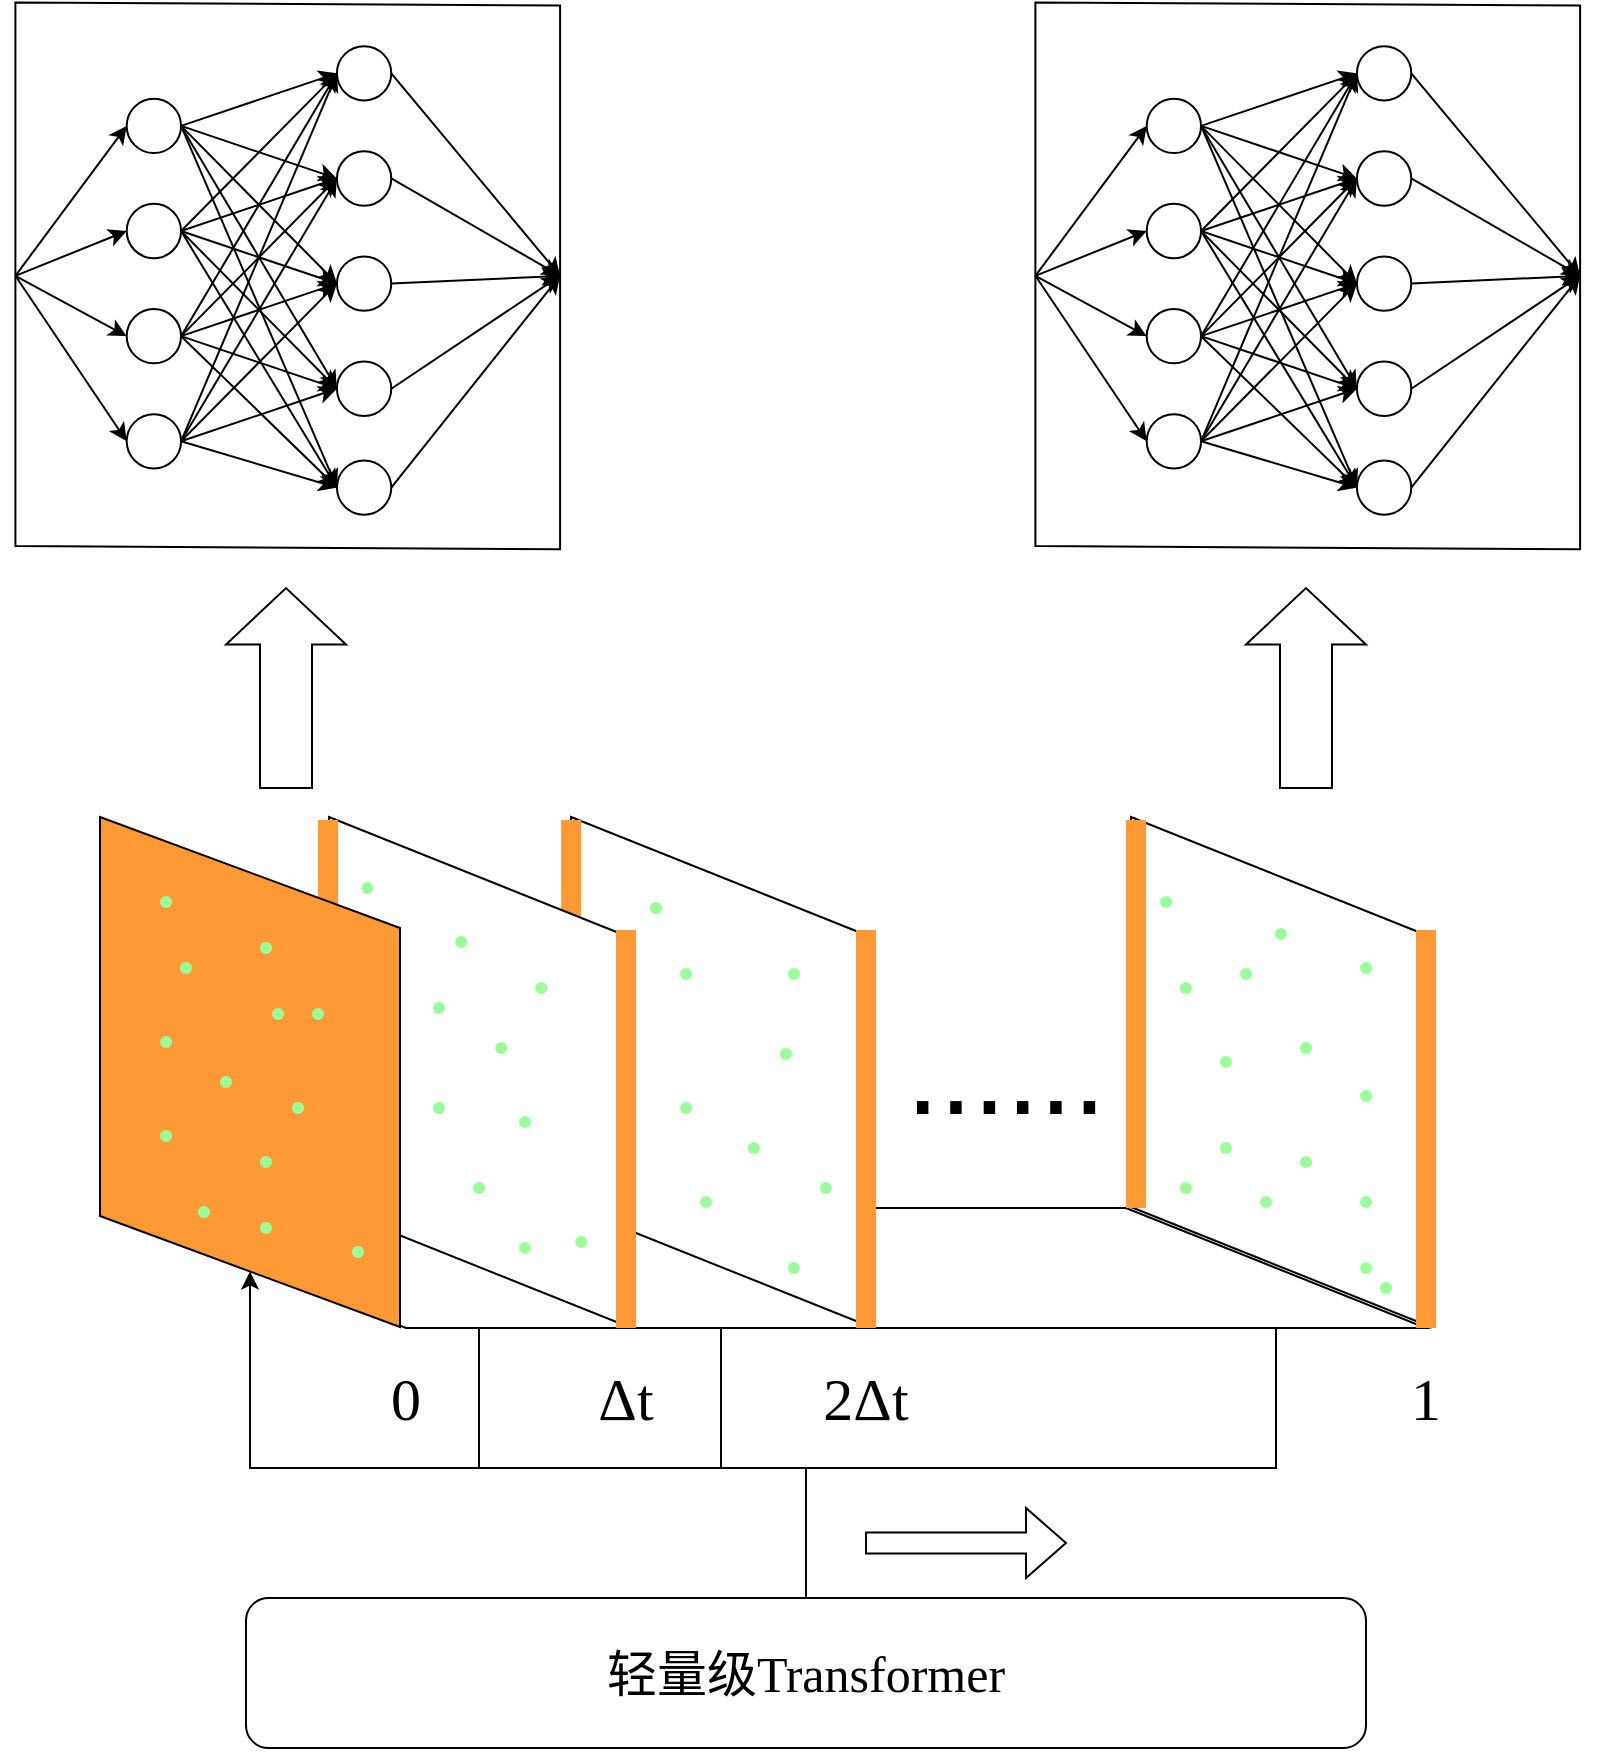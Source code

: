 <mxfile version="27.0.5">
  <diagram name="第 1 页" id="3nxANmeQR-iz94rM6ceY">
    <mxGraphModel dx="1213" dy="1997" grid="1" gridSize="10" guides="1" tooltips="1" connect="1" arrows="1" fold="1" page="1" pageScale="1" pageWidth="827" pageHeight="1169" background="none" math="0" shadow="0">
      <root>
        <mxCell id="0" />
        <mxCell id="1" parent="0" />
        <mxCell id="MlaJDnqdPZSA0U_lzP1A-78" style="edgeStyle=orthogonalEdgeStyle;rounded=0;orthogonalLoop=1;jettySize=auto;html=1;entryX=0;entryY=0.5;entryDx=0;entryDy=0;" edge="1" parent="1" source="MlaJDnqdPZSA0U_lzP1A-74" target="MlaJDnqdPZSA0U_lzP1A-1">
          <mxGeometry relative="1" as="geometry">
            <Array as="points">
              <mxPoint x="450" y="520" />
              <mxPoint x="685" y="520" />
            </Array>
          </mxGeometry>
        </mxCell>
        <mxCell id="MlaJDnqdPZSA0U_lzP1A-77" style="edgeStyle=orthogonalEdgeStyle;rounded=0;orthogonalLoop=1;jettySize=auto;html=1;entryX=1;entryY=0.5;entryDx=0;entryDy=0;" edge="1" parent="1" source="MlaJDnqdPZSA0U_lzP1A-74" target="MlaJDnqdPZSA0U_lzP1A-19">
          <mxGeometry relative="1" as="geometry">
            <Array as="points">
              <mxPoint x="450" y="520" />
              <mxPoint x="408" y="520" />
            </Array>
          </mxGeometry>
        </mxCell>
        <mxCell id="MlaJDnqdPZSA0U_lzP1A-76" style="edgeStyle=orthogonalEdgeStyle;rounded=0;orthogonalLoop=1;jettySize=auto;html=1;entryX=1;entryY=0.5;entryDx=0;entryDy=0;" edge="1" parent="1" source="MlaJDnqdPZSA0U_lzP1A-74" target="MlaJDnqdPZSA0U_lzP1A-18">
          <mxGeometry relative="1" as="geometry">
            <Array as="points">
              <mxPoint x="450" y="520" />
              <mxPoint x="287" y="520" />
            </Array>
          </mxGeometry>
        </mxCell>
        <mxCell id="MlaJDnqdPZSA0U_lzP1A-1" value="" style="shape=parallelogram;perimeter=parallelogramPerimeter;whiteSpace=wrap;html=1;fixedSize=1;size=150;rotation=-180;flipH=1;" vertex="1" parent="1">
          <mxGeometry x="100" y="390" width="660" height="60" as="geometry" />
        </mxCell>
        <mxCell id="MlaJDnqdPZSA0U_lzP1A-10" value="&lt;font style=&quot;font-size: 60px;&quot;&gt;......&lt;/font&gt;" style="text;html=1;align=center;verticalAlign=middle;whiteSpace=wrap;rounded=0;" vertex="1" parent="1">
          <mxGeometry x="520" y="307" width="60" height="30" as="geometry" />
        </mxCell>
        <mxCell id="MlaJDnqdPZSA0U_lzP1A-15" value="" style="shape=parallelogram;perimeter=parallelogramPerimeter;whiteSpace=wrap;html=1;fixedSize=1;rotation=90;size=60;" vertex="1" parent="1">
          <mxGeometry x="560" y="247" width="255" height="150" as="geometry" />
        </mxCell>
        <mxCell id="MlaJDnqdPZSA0U_lzP1A-19" value="" style="shape=parallelogram;perimeter=parallelogramPerimeter;whiteSpace=wrap;html=1;fixedSize=1;rotation=90;size=60;" vertex="1" parent="1">
          <mxGeometry x="280" y="247" width="255" height="150" as="geometry" />
        </mxCell>
        <mxCell id="MlaJDnqdPZSA0U_lzP1A-135" value="" style="rounded=0;whiteSpace=wrap;html=1;fillColor=#FF9933;strokeColor=none;" vertex="1" parent="1">
          <mxGeometry x="327.58" y="196" width="10" height="206" as="geometry" />
        </mxCell>
        <mxCell id="MlaJDnqdPZSA0U_lzP1A-18" value="" style="shape=parallelogram;perimeter=parallelogramPerimeter;whiteSpace=wrap;html=1;fixedSize=1;rotation=90;size=60;" vertex="1" parent="1">
          <mxGeometry x="159" y="247" width="255" height="150" as="geometry" />
        </mxCell>
        <mxCell id="MlaJDnqdPZSA0U_lzP1A-136" value="" style="rounded=0;whiteSpace=wrap;html=1;fillColor=#FF9933;strokeColor=none;" vertex="1" parent="1">
          <mxGeometry x="206" y="196" width="10" height="206" as="geometry" />
        </mxCell>
        <mxCell id="MlaJDnqdPZSA0U_lzP1A-17" value="" style="shape=parallelogram;perimeter=parallelogramPerimeter;whiteSpace=wrap;html=1;fixedSize=1;rotation=90;size=55.5;fillColor=#FF9933;" vertex="1" parent="1">
          <mxGeometry x="44.5" y="247" width="255" height="150" as="geometry" />
        </mxCell>
        <mxCell id="MlaJDnqdPZSA0U_lzP1A-21" value="&lt;font face=&quot;Times New Roman&quot; style=&quot;font-size: 30px;&quot;&gt;0&lt;/font&gt;" style="text;html=1;align=center;verticalAlign=middle;whiteSpace=wrap;rounded=0;" vertex="1" parent="1">
          <mxGeometry x="220" y="470" width="60" height="30" as="geometry" />
        </mxCell>
        <mxCell id="MlaJDnqdPZSA0U_lzP1A-22" value="&lt;font face=&quot;Times New Roman&quot; style=&quot;font-size: 30px;&quot;&gt;Δt&lt;/font&gt;" style="text;html=1;align=center;verticalAlign=middle;whiteSpace=wrap;rounded=0;" vertex="1" parent="1">
          <mxGeometry x="330" y="470" width="60" height="30" as="geometry" />
        </mxCell>
        <mxCell id="MlaJDnqdPZSA0U_lzP1A-24" value="&lt;font face=&quot;Times New Roman&quot; style=&quot;font-size: 30px;&quot;&gt;2Δt&lt;/font&gt;" style="text;html=1;align=center;verticalAlign=middle;whiteSpace=wrap;rounded=0;" vertex="1" parent="1">
          <mxGeometry x="450" y="470" width="60" height="30" as="geometry" />
        </mxCell>
        <mxCell id="MlaJDnqdPZSA0U_lzP1A-25" value="&lt;font face=&quot;Times New Roman&quot; style=&quot;font-size: 30px;&quot;&gt;1&lt;/font&gt;" style="text;html=1;align=center;verticalAlign=middle;whiteSpace=wrap;rounded=0;" vertex="1" parent="1">
          <mxGeometry x="730" y="470" width="60" height="30" as="geometry" />
        </mxCell>
        <mxCell id="MlaJDnqdPZSA0U_lzP1A-70" value="" style="shape=singleArrow;direction=north;whiteSpace=wrap;html=1;arrowWidth=0.433;arrowSize=0.283;" vertex="1" parent="1">
          <mxGeometry x="160" y="80" width="60" height="100" as="geometry" />
        </mxCell>
        <mxCell id="MlaJDnqdPZSA0U_lzP1A-72" value="" style="group" vertex="1" connectable="0" parent="1">
          <mxGeometry x="70" y="-210" width="257.58" height="274.24" as="geometry" />
        </mxCell>
        <mxCell id="MlaJDnqdPZSA0U_lzP1A-26" value="" style="shape=parallelogram;perimeter=parallelogramPerimeter;whiteSpace=wrap;html=1;fixedSize=1;rotation=90;size=1.58;" vertex="1" parent="MlaJDnqdPZSA0U_lzP1A-72">
          <mxGeometry x="-15.84" y="-2.27" width="273.42" height="272.35" as="geometry" />
        </mxCell>
        <mxCell id="MlaJDnqdPZSA0U_lzP1A-27" value="" style="ellipse;whiteSpace=wrap;html=1;aspect=fixed;" vertex="1" parent="MlaJDnqdPZSA0U_lzP1A-72">
          <mxGeometry x="40.353" y="45.37" width="27.173" height="27.173" as="geometry" />
        </mxCell>
        <mxCell id="MlaJDnqdPZSA0U_lzP1A-28" value="" style="ellipse;whiteSpace=wrap;html=1;aspect=fixed;" vertex="1" parent="MlaJDnqdPZSA0U_lzP1A-72">
          <mxGeometry x="40.353" y="97.934" width="27.173" height="27.173" as="geometry" />
        </mxCell>
        <mxCell id="MlaJDnqdPZSA0U_lzP1A-29" value="" style="ellipse;whiteSpace=wrap;html=1;aspect=fixed;" vertex="1" parent="MlaJDnqdPZSA0U_lzP1A-72">
          <mxGeometry x="40.353" y="150.498" width="27.173" height="27.173" as="geometry" />
        </mxCell>
        <mxCell id="MlaJDnqdPZSA0U_lzP1A-31" value="" style="ellipse;whiteSpace=wrap;html=1;aspect=fixed;" vertex="1" parent="MlaJDnqdPZSA0U_lzP1A-72">
          <mxGeometry x="40.353" y="203.062" width="27.173" height="27.173" as="geometry" />
        </mxCell>
        <mxCell id="MlaJDnqdPZSA0U_lzP1A-32" value="" style="ellipse;whiteSpace=wrap;html=1;aspect=fixed;" vertex="1" parent="MlaJDnqdPZSA0U_lzP1A-72">
          <mxGeometry x="145.465" y="19.088" width="27.173" height="27.173" as="geometry" />
        </mxCell>
        <mxCell id="MlaJDnqdPZSA0U_lzP1A-33" value="" style="ellipse;whiteSpace=wrap;html=1;aspect=fixed;" vertex="1" parent="MlaJDnqdPZSA0U_lzP1A-72">
          <mxGeometry x="145.465" y="71.652" width="27.173" height="27.173" as="geometry" />
        </mxCell>
        <mxCell id="MlaJDnqdPZSA0U_lzP1A-34" value="" style="ellipse;whiteSpace=wrap;html=1;aspect=fixed;" vertex="1" parent="MlaJDnqdPZSA0U_lzP1A-72">
          <mxGeometry x="145.465" y="124.216" width="27.173" height="27.173" as="geometry" />
        </mxCell>
        <mxCell id="MlaJDnqdPZSA0U_lzP1A-35" value="" style="ellipse;whiteSpace=wrap;html=1;aspect=fixed;" vertex="1" parent="MlaJDnqdPZSA0U_lzP1A-72">
          <mxGeometry x="145.465" y="176.78" width="27.173" height="27.173" as="geometry" />
        </mxCell>
        <mxCell id="MlaJDnqdPZSA0U_lzP1A-36" value="" style="ellipse;whiteSpace=wrap;html=1;aspect=fixed;" vertex="1" parent="MlaJDnqdPZSA0U_lzP1A-72">
          <mxGeometry x="145.465" y="226.19" width="27.173" height="27.173" as="geometry" />
        </mxCell>
        <mxCell id="MlaJDnqdPZSA0U_lzP1A-38" value="" style="endArrow=classic;html=1;rounded=0;entryX=0;entryY=0.5;entryDx=0;entryDy=0;exitX=0.5;exitY=1;exitDx=0;exitDy=0;" edge="1" parent="MlaJDnqdPZSA0U_lzP1A-72" source="MlaJDnqdPZSA0U_lzP1A-26" target="MlaJDnqdPZSA0U_lzP1A-27">
          <mxGeometry width="50" height="50" relative="1" as="geometry">
            <mxPoint x="-362.574" y="224.087" as="sourcePoint" />
            <mxPoint x="-274.981" y="171.524" as="targetPoint" />
          </mxGeometry>
        </mxCell>
        <mxCell id="MlaJDnqdPZSA0U_lzP1A-39" value="" style="endArrow=classic;html=1;rounded=0;entryX=0;entryY=0.5;entryDx=0;entryDy=0;exitX=0.5;exitY=1;exitDx=0;exitDy=0;" edge="1" parent="MlaJDnqdPZSA0U_lzP1A-72" source="MlaJDnqdPZSA0U_lzP1A-26" target="MlaJDnqdPZSA0U_lzP1A-28">
          <mxGeometry width="50" height="50" relative="1" as="geometry">
            <mxPoint x="10.572" y="145.242" as="sourcePoint" />
            <mxPoint x="57.872" y="71.652" as="targetPoint" />
          </mxGeometry>
        </mxCell>
        <mxCell id="MlaJDnqdPZSA0U_lzP1A-40" value="" style="endArrow=classic;html=1;rounded=0;entryX=0;entryY=0.5;entryDx=0;entryDy=0;exitX=0.5;exitY=1;exitDx=0;exitDy=0;" edge="1" parent="MlaJDnqdPZSA0U_lzP1A-72" source="MlaJDnqdPZSA0U_lzP1A-26" target="MlaJDnqdPZSA0U_lzP1A-29">
          <mxGeometry width="50" height="50" relative="1" as="geometry">
            <mxPoint x="28.09" y="155.754" as="sourcePoint" />
            <mxPoint x="75.391" y="82.165" as="targetPoint" />
          </mxGeometry>
        </mxCell>
        <mxCell id="MlaJDnqdPZSA0U_lzP1A-41" value="" style="endArrow=classic;html=1;rounded=0;entryX=0;entryY=0.5;entryDx=0;entryDy=0;exitX=0.5;exitY=1;exitDx=0;exitDy=0;" edge="1" parent="MlaJDnqdPZSA0U_lzP1A-72" source="MlaJDnqdPZSA0U_lzP1A-26" target="MlaJDnqdPZSA0U_lzP1A-31">
          <mxGeometry width="50" height="50" relative="1" as="geometry">
            <mxPoint x="45.609" y="166.267" as="sourcePoint" />
            <mxPoint x="92.909" y="92.678" as="targetPoint" />
          </mxGeometry>
        </mxCell>
        <mxCell id="MlaJDnqdPZSA0U_lzP1A-43" value="" style="endArrow=classic;html=1;rounded=0;exitX=1;exitY=0.5;exitDx=0;exitDy=0;entryX=0;entryY=0.5;entryDx=0;entryDy=0;" edge="1" parent="MlaJDnqdPZSA0U_lzP1A-72" source="MlaJDnqdPZSA0U_lzP1A-27" target="MlaJDnqdPZSA0U_lzP1A-32">
          <mxGeometry width="50" height="50" relative="1" as="geometry">
            <mxPoint x="-432.649" y="192.549" as="sourcePoint" />
            <mxPoint x="-345.056" y="139.985" as="targetPoint" />
          </mxGeometry>
        </mxCell>
        <mxCell id="MlaJDnqdPZSA0U_lzP1A-44" value="" style="endArrow=classic;html=1;rounded=0;exitX=1;exitY=0.5;exitDx=0;exitDy=0;entryX=0;entryY=0.5;entryDx=0;entryDy=0;" edge="1" parent="MlaJDnqdPZSA0U_lzP1A-72" source="MlaJDnqdPZSA0U_lzP1A-27" target="MlaJDnqdPZSA0U_lzP1A-33">
          <mxGeometry width="50" height="50" relative="1" as="geometry">
            <mxPoint x="110.428" y="71.652" as="sourcePoint" />
            <mxPoint x="162.984" y="45.37" as="targetPoint" />
          </mxGeometry>
        </mxCell>
        <mxCell id="MlaJDnqdPZSA0U_lzP1A-45" value="" style="endArrow=classic;html=1;rounded=0;exitX=1;exitY=0.5;exitDx=0;exitDy=0;entryX=0;entryY=0.5;entryDx=0;entryDy=0;" edge="1" parent="MlaJDnqdPZSA0U_lzP1A-72" source="MlaJDnqdPZSA0U_lzP1A-27" target="MlaJDnqdPZSA0U_lzP1A-34">
          <mxGeometry width="50" height="50" relative="1" as="geometry">
            <mxPoint x="127.946" y="82.165" as="sourcePoint" />
            <mxPoint x="180.502" y="55.883" as="targetPoint" />
          </mxGeometry>
        </mxCell>
        <mxCell id="MlaJDnqdPZSA0U_lzP1A-46" value="" style="endArrow=classic;html=1;rounded=0;exitX=1;exitY=0.5;exitDx=0;exitDy=0;entryX=0;entryY=0.5;entryDx=0;entryDy=0;" edge="1" parent="MlaJDnqdPZSA0U_lzP1A-72" source="MlaJDnqdPZSA0U_lzP1A-27" target="MlaJDnqdPZSA0U_lzP1A-35">
          <mxGeometry width="50" height="50" relative="1" as="geometry">
            <mxPoint x="145.465" y="92.678" as="sourcePoint" />
            <mxPoint x="198.021" y="66.396" as="targetPoint" />
          </mxGeometry>
        </mxCell>
        <mxCell id="MlaJDnqdPZSA0U_lzP1A-47" value="" style="endArrow=classic;html=1;rounded=0;exitX=1;exitY=0.5;exitDx=0;exitDy=0;entryX=0;entryY=0.5;entryDx=0;entryDy=0;" edge="1" parent="MlaJDnqdPZSA0U_lzP1A-72" source="MlaJDnqdPZSA0U_lzP1A-27" target="MlaJDnqdPZSA0U_lzP1A-36">
          <mxGeometry width="50" height="50" relative="1" as="geometry">
            <mxPoint x="162.984" y="103.19" as="sourcePoint" />
            <mxPoint x="215.539" y="76.908" as="targetPoint" />
          </mxGeometry>
        </mxCell>
        <mxCell id="MlaJDnqdPZSA0U_lzP1A-48" value="" style="endArrow=classic;html=1;rounded=0;exitX=1;exitY=0.5;exitDx=0;exitDy=0;entryX=0.5;entryY=0;entryDx=0;entryDy=0;" edge="1" parent="MlaJDnqdPZSA0U_lzP1A-72" source="MlaJDnqdPZSA0U_lzP1A-32" target="MlaJDnqdPZSA0U_lzP1A-26">
          <mxGeometry width="50" height="50" relative="1" as="geometry">
            <mxPoint x="338.169" y="161.011" as="sourcePoint" />
            <mxPoint x="425.762" y="108.447" as="targetPoint" />
          </mxGeometry>
        </mxCell>
        <mxCell id="MlaJDnqdPZSA0U_lzP1A-49" value="" style="endArrow=classic;html=1;rounded=0;exitX=1;exitY=0.5;exitDx=0;exitDy=0;entryX=0.5;entryY=0;entryDx=0;entryDy=0;" edge="1" parent="MlaJDnqdPZSA0U_lzP1A-72" source="MlaJDnqdPZSA0U_lzP1A-35" target="MlaJDnqdPZSA0U_lzP1A-26">
          <mxGeometry width="50" height="50" relative="1" as="geometry">
            <mxPoint x="425.762" y="37.485" as="sourcePoint" />
            <mxPoint x="483.574" y="137.357" as="targetPoint" />
          </mxGeometry>
        </mxCell>
        <mxCell id="MlaJDnqdPZSA0U_lzP1A-50" value="" style="endArrow=classic;html=1;rounded=0;exitX=1;exitY=0.5;exitDx=0;exitDy=0;entryX=0.5;entryY=0;entryDx=0;entryDy=0;" edge="1" parent="MlaJDnqdPZSA0U_lzP1A-72" source="MlaJDnqdPZSA0U_lzP1A-34" target="MlaJDnqdPZSA0U_lzP1A-26">
          <mxGeometry width="50" height="50" relative="1" as="geometry">
            <mxPoint x="373.207" y="63.767" as="sourcePoint" />
            <mxPoint x="250.576" y="129.472" as="targetPoint" />
          </mxGeometry>
        </mxCell>
        <mxCell id="MlaJDnqdPZSA0U_lzP1A-51" value="" style="endArrow=classic;html=1;rounded=0;exitX=1;exitY=0.5;exitDx=0;exitDy=0;entryX=0.5;entryY=0;entryDx=0;entryDy=0;" edge="1" parent="MlaJDnqdPZSA0U_lzP1A-72" source="MlaJDnqdPZSA0U_lzP1A-36" target="MlaJDnqdPZSA0U_lzP1A-26">
          <mxGeometry width="50" height="50" relative="1" as="geometry">
            <mxPoint x="478.318" y="63.767" as="sourcePoint" />
            <mxPoint x="536.129" y="163.639" as="targetPoint" />
          </mxGeometry>
        </mxCell>
        <mxCell id="MlaJDnqdPZSA0U_lzP1A-52" value="" style="endArrow=classic;html=1;rounded=0;exitX=1;exitY=0.5;exitDx=0;exitDy=0;entryX=0.5;entryY=0;entryDx=0;entryDy=0;" edge="1" parent="MlaJDnqdPZSA0U_lzP1A-72" source="MlaJDnqdPZSA0U_lzP1A-33" target="MlaJDnqdPZSA0U_lzP1A-26">
          <mxGeometry width="50" height="50" relative="1" as="geometry">
            <mxPoint x="268.095" y="76.908" as="sourcePoint" />
            <mxPoint x="325.906" y="176.78" as="targetPoint" />
          </mxGeometry>
        </mxCell>
        <mxCell id="MlaJDnqdPZSA0U_lzP1A-54" value="" style="endArrow=classic;html=1;rounded=0;exitX=1;exitY=0.5;exitDx=0;exitDy=0;entryX=0;entryY=0.5;entryDx=0;entryDy=0;" edge="1" parent="MlaJDnqdPZSA0U_lzP1A-72" source="MlaJDnqdPZSA0U_lzP1A-31" target="MlaJDnqdPZSA0U_lzP1A-32">
          <mxGeometry width="50" height="50" relative="1" as="geometry">
            <mxPoint x="443.281" y="171.524" as="sourcePoint" />
            <mxPoint x="530.874" y="118.96" as="targetPoint" />
          </mxGeometry>
        </mxCell>
        <mxCell id="MlaJDnqdPZSA0U_lzP1A-55" value="" style="endArrow=classic;html=1;rounded=0;entryX=0;entryY=0.5;entryDx=0;entryDy=0;exitX=1;exitY=0.5;exitDx=0;exitDy=0;" edge="1" parent="MlaJDnqdPZSA0U_lzP1A-72" source="MlaJDnqdPZSA0U_lzP1A-31" target="MlaJDnqdPZSA0U_lzP1A-36">
          <mxGeometry width="50" height="50" relative="1" as="geometry">
            <mxPoint x="-432.649" y="213.575" as="sourcePoint" />
            <mxPoint x="-345.056" y="161.011" as="targetPoint" />
          </mxGeometry>
        </mxCell>
        <mxCell id="MlaJDnqdPZSA0U_lzP1A-56" value="" style="endArrow=classic;html=1;rounded=0;exitX=1;exitY=0.5;exitDx=0;exitDy=0;entryX=0;entryY=0.5;entryDx=0;entryDy=0;" edge="1" parent="MlaJDnqdPZSA0U_lzP1A-72" source="MlaJDnqdPZSA0U_lzP1A-29" target="MlaJDnqdPZSA0U_lzP1A-35">
          <mxGeometry width="50" height="50" relative="1" as="geometry">
            <mxPoint x="-467.686" y="213.575" as="sourcePoint" />
            <mxPoint x="-380.093" y="161.011" as="targetPoint" />
          </mxGeometry>
        </mxCell>
        <mxCell id="MlaJDnqdPZSA0U_lzP1A-57" value="" style="endArrow=classic;html=1;rounded=0;exitX=1;exitY=0.5;exitDx=0;exitDy=0;entryX=0;entryY=0.5;entryDx=0;entryDy=0;" edge="1" parent="MlaJDnqdPZSA0U_lzP1A-72" source="MlaJDnqdPZSA0U_lzP1A-28" target="MlaJDnqdPZSA0U_lzP1A-34">
          <mxGeometry width="50" height="50" relative="1" as="geometry">
            <mxPoint x="-362.574" y="224.087" as="sourcePoint" />
            <mxPoint x="-274.981" y="171.524" as="targetPoint" />
          </mxGeometry>
        </mxCell>
        <mxCell id="MlaJDnqdPZSA0U_lzP1A-58" value="" style="endArrow=classic;html=1;rounded=0;entryX=0;entryY=0.5;entryDx=0;entryDy=0;exitX=1;exitY=0.5;exitDx=0;exitDy=0;" edge="1" parent="MlaJDnqdPZSA0U_lzP1A-72" source="MlaJDnqdPZSA0U_lzP1A-28" target="MlaJDnqdPZSA0U_lzP1A-33">
          <mxGeometry width="50" height="50" relative="1" as="geometry">
            <mxPoint x="-450.167" y="224.087" as="sourcePoint" />
            <mxPoint x="-362.574" y="171.524" as="targetPoint" />
          </mxGeometry>
        </mxCell>
        <mxCell id="MlaJDnqdPZSA0U_lzP1A-59" value="" style="endArrow=classic;html=1;rounded=0;exitX=1;exitY=0.5;exitDx=0;exitDy=0;entryX=0;entryY=0.5;entryDx=0;entryDy=0;" edge="1" parent="MlaJDnqdPZSA0U_lzP1A-72" source="MlaJDnqdPZSA0U_lzP1A-28" target="MlaJDnqdPZSA0U_lzP1A-32">
          <mxGeometry width="50" height="50" relative="1" as="geometry">
            <mxPoint x="548.392" y="108.447" as="sourcePoint" />
            <mxPoint x="635.985" y="55.883" as="targetPoint" />
          </mxGeometry>
        </mxCell>
        <mxCell id="MlaJDnqdPZSA0U_lzP1A-60" value="" style="endArrow=classic;html=1;rounded=0;exitX=1;exitY=0.5;exitDx=0;exitDy=0;entryX=0;entryY=0.5;entryDx=0;entryDy=0;" edge="1" parent="MlaJDnqdPZSA0U_lzP1A-72" source="MlaJDnqdPZSA0U_lzP1A-29" target="MlaJDnqdPZSA0U_lzP1A-36">
          <mxGeometry width="50" height="50" relative="1" as="geometry">
            <mxPoint x="-345.056" y="234.6" as="sourcePoint" />
            <mxPoint x="-257.463" y="182.036" as="targetPoint" />
          </mxGeometry>
        </mxCell>
        <mxCell id="MlaJDnqdPZSA0U_lzP1A-61" value="" style="endArrow=classic;html=1;rounded=0;entryX=0;entryY=0.5;entryDx=0;entryDy=0;exitX=1;exitY=0.5;exitDx=0;exitDy=0;" edge="1" parent="MlaJDnqdPZSA0U_lzP1A-72" source="MlaJDnqdPZSA0U_lzP1A-28" target="MlaJDnqdPZSA0U_lzP1A-35">
          <mxGeometry width="50" height="50" relative="1" as="geometry">
            <mxPoint x="-292.5" y="224.087" as="sourcePoint" />
            <mxPoint x="-204.907" y="171.524" as="targetPoint" />
          </mxGeometry>
        </mxCell>
        <mxCell id="MlaJDnqdPZSA0U_lzP1A-62" value="" style="endArrow=classic;html=1;rounded=0;exitX=1;exitY=0.5;exitDx=0;exitDy=0;entryX=0;entryY=0.5;entryDx=0;entryDy=0;" edge="1" parent="MlaJDnqdPZSA0U_lzP1A-72" source="MlaJDnqdPZSA0U_lzP1A-28" target="MlaJDnqdPZSA0U_lzP1A-36">
          <mxGeometry width="50" height="50" relative="1" as="geometry">
            <mxPoint x="-380.093" y="276.651" as="sourcePoint" />
            <mxPoint x="-292.5" y="224.087" as="targetPoint" />
          </mxGeometry>
        </mxCell>
        <mxCell id="MlaJDnqdPZSA0U_lzP1A-63" value="" style="endArrow=classic;html=1;rounded=0;entryX=0;entryY=0.5;entryDx=0;entryDy=0;exitX=1;exitY=0.5;exitDx=0;exitDy=0;" edge="1" parent="MlaJDnqdPZSA0U_lzP1A-72" source="MlaJDnqdPZSA0U_lzP1A-29" target="MlaJDnqdPZSA0U_lzP1A-34">
          <mxGeometry width="50" height="50" relative="1" as="geometry">
            <mxPoint x="-467.686" y="276.651" as="sourcePoint" />
            <mxPoint x="-380.093" y="224.087" as="targetPoint" />
          </mxGeometry>
        </mxCell>
        <mxCell id="MlaJDnqdPZSA0U_lzP1A-64" value="" style="endArrow=classic;html=1;rounded=0;entryX=0;entryY=0.5;entryDx=0;entryDy=0;exitX=1;exitY=0.5;exitDx=0;exitDy=0;" edge="1" parent="MlaJDnqdPZSA0U_lzP1A-72" source="MlaJDnqdPZSA0U_lzP1A-29" target="MlaJDnqdPZSA0U_lzP1A-33">
          <mxGeometry width="50" height="50" relative="1" as="geometry">
            <mxPoint x="-327.537" y="224.087" as="sourcePoint" />
            <mxPoint x="-239.944" y="171.524" as="targetPoint" />
          </mxGeometry>
        </mxCell>
        <mxCell id="MlaJDnqdPZSA0U_lzP1A-65" value="" style="endArrow=classic;html=1;rounded=0;entryX=0;entryY=0.5;entryDx=0;entryDy=0;exitX=1;exitY=0.5;exitDx=0;exitDy=0;" edge="1" parent="MlaJDnqdPZSA0U_lzP1A-72" source="MlaJDnqdPZSA0U_lzP1A-29" target="MlaJDnqdPZSA0U_lzP1A-32">
          <mxGeometry width="50" height="50" relative="1" as="geometry">
            <mxPoint x="-345.056" y="234.6" as="sourcePoint" />
            <mxPoint x="-257.463" y="182.036" as="targetPoint" />
          </mxGeometry>
        </mxCell>
        <mxCell id="MlaJDnqdPZSA0U_lzP1A-66" value="" style="endArrow=classic;html=1;rounded=0;entryX=0;entryY=0.5;entryDx=0;entryDy=0;exitX=1;exitY=0.5;exitDx=0;exitDy=0;" edge="1" parent="MlaJDnqdPZSA0U_lzP1A-72" source="MlaJDnqdPZSA0U_lzP1A-31" target="MlaJDnqdPZSA0U_lzP1A-35">
          <mxGeometry width="50" height="50" relative="1" as="geometry">
            <mxPoint x="-257.463" y="308.19" as="sourcePoint" />
            <mxPoint x="-169.87" y="255.626" as="targetPoint" />
          </mxGeometry>
        </mxCell>
        <mxCell id="MlaJDnqdPZSA0U_lzP1A-67" value="" style="endArrow=classic;html=1;rounded=0;exitX=1;exitY=0.5;exitDx=0;exitDy=0;entryX=0;entryY=0.5;entryDx=0;entryDy=0;" edge="1" parent="MlaJDnqdPZSA0U_lzP1A-72" source="MlaJDnqdPZSA0U_lzP1A-31" target="MlaJDnqdPZSA0U_lzP1A-34">
          <mxGeometry width="50" height="50" relative="1" as="geometry">
            <mxPoint x="548.392" y="203.062" as="sourcePoint" />
            <mxPoint x="635.985" y="150.498" as="targetPoint" />
          </mxGeometry>
        </mxCell>
        <mxCell id="MlaJDnqdPZSA0U_lzP1A-68" value="" style="endArrow=classic;html=1;rounded=0;exitX=1;exitY=0.5;exitDx=0;exitDy=0;entryX=0;entryY=0.5;entryDx=0;entryDy=0;" edge="1" parent="MlaJDnqdPZSA0U_lzP1A-72" source="MlaJDnqdPZSA0U_lzP1A-31" target="MlaJDnqdPZSA0U_lzP1A-33">
          <mxGeometry width="50" height="50" relative="1" as="geometry">
            <mxPoint x="495.837" y="192.549" as="sourcePoint" />
            <mxPoint x="583.43" y="139.985" as="targetPoint" />
          </mxGeometry>
        </mxCell>
        <mxCell id="MlaJDnqdPZSA0U_lzP1A-125" style="edgeStyle=orthogonalEdgeStyle;rounded=0;orthogonalLoop=1;jettySize=auto;html=1;entryX=1;entryY=0.5;entryDx=0;entryDy=0;" edge="1" parent="1" source="MlaJDnqdPZSA0U_lzP1A-74" target="MlaJDnqdPZSA0U_lzP1A-17">
          <mxGeometry relative="1" as="geometry">
            <Array as="points">
              <mxPoint x="450" y="520" />
              <mxPoint x="172" y="520" />
            </Array>
          </mxGeometry>
        </mxCell>
        <mxCell id="MlaJDnqdPZSA0U_lzP1A-74" value="&lt;font face=&quot;宋体&quot; style=&quot;font-size: 25px;&quot;&gt;轻量级&lt;/font&gt;&lt;font face=&quot;Times New Roman&quot; style=&quot;font-size: 25px;&quot;&gt;Transformer&lt;/font&gt;" style="rounded=1;whiteSpace=wrap;html=1;" vertex="1" parent="1">
          <mxGeometry x="170" y="585" width="560" height="75" as="geometry" />
        </mxCell>
        <mxCell id="MlaJDnqdPZSA0U_lzP1A-80" value="" style="shape=singleArrow;whiteSpace=wrap;html=1;" vertex="1" parent="1">
          <mxGeometry x="480" y="540" width="100" height="35" as="geometry" />
        </mxCell>
        <mxCell id="MlaJDnqdPZSA0U_lzP1A-81" value="" style="shape=singleArrow;direction=north;whiteSpace=wrap;html=1;arrowWidth=0.433;arrowSize=0.283;" vertex="1" parent="1">
          <mxGeometry x="670" y="80" width="60" height="100" as="geometry" />
        </mxCell>
        <mxCell id="MlaJDnqdPZSA0U_lzP1A-82" value="" style="group" vertex="1" connectable="0" parent="1">
          <mxGeometry x="580" y="-210" width="257.58" height="274.24" as="geometry" />
        </mxCell>
        <mxCell id="MlaJDnqdPZSA0U_lzP1A-83" value="" style="shape=parallelogram;perimeter=parallelogramPerimeter;whiteSpace=wrap;html=1;fixedSize=1;rotation=90;size=1.58;" vertex="1" parent="MlaJDnqdPZSA0U_lzP1A-82">
          <mxGeometry x="-15.84" y="-2.27" width="273.42" height="272.35" as="geometry" />
        </mxCell>
        <mxCell id="MlaJDnqdPZSA0U_lzP1A-84" value="" style="ellipse;whiteSpace=wrap;html=1;aspect=fixed;" vertex="1" parent="MlaJDnqdPZSA0U_lzP1A-82">
          <mxGeometry x="40.353" y="45.37" width="27.173" height="27.173" as="geometry" />
        </mxCell>
        <mxCell id="MlaJDnqdPZSA0U_lzP1A-85" value="" style="ellipse;whiteSpace=wrap;html=1;aspect=fixed;" vertex="1" parent="MlaJDnqdPZSA0U_lzP1A-82">
          <mxGeometry x="40.353" y="97.934" width="27.173" height="27.173" as="geometry" />
        </mxCell>
        <mxCell id="MlaJDnqdPZSA0U_lzP1A-86" value="" style="ellipse;whiteSpace=wrap;html=1;aspect=fixed;" vertex="1" parent="MlaJDnqdPZSA0U_lzP1A-82">
          <mxGeometry x="40.353" y="150.498" width="27.173" height="27.173" as="geometry" />
        </mxCell>
        <mxCell id="MlaJDnqdPZSA0U_lzP1A-87" value="" style="ellipse;whiteSpace=wrap;html=1;aspect=fixed;" vertex="1" parent="MlaJDnqdPZSA0U_lzP1A-82">
          <mxGeometry x="40.353" y="203.062" width="27.173" height="27.173" as="geometry" />
        </mxCell>
        <mxCell id="MlaJDnqdPZSA0U_lzP1A-88" value="" style="ellipse;whiteSpace=wrap;html=1;aspect=fixed;" vertex="1" parent="MlaJDnqdPZSA0U_lzP1A-82">
          <mxGeometry x="145.465" y="19.088" width="27.173" height="27.173" as="geometry" />
        </mxCell>
        <mxCell id="MlaJDnqdPZSA0U_lzP1A-89" value="" style="ellipse;whiteSpace=wrap;html=1;aspect=fixed;" vertex="1" parent="MlaJDnqdPZSA0U_lzP1A-82">
          <mxGeometry x="145.465" y="71.652" width="27.173" height="27.173" as="geometry" />
        </mxCell>
        <mxCell id="MlaJDnqdPZSA0U_lzP1A-90" value="" style="ellipse;whiteSpace=wrap;html=1;aspect=fixed;" vertex="1" parent="MlaJDnqdPZSA0U_lzP1A-82">
          <mxGeometry x="145.465" y="124.216" width="27.173" height="27.173" as="geometry" />
        </mxCell>
        <mxCell id="MlaJDnqdPZSA0U_lzP1A-91" value="" style="ellipse;whiteSpace=wrap;html=1;aspect=fixed;" vertex="1" parent="MlaJDnqdPZSA0U_lzP1A-82">
          <mxGeometry x="145.465" y="176.78" width="27.173" height="27.173" as="geometry" />
        </mxCell>
        <mxCell id="MlaJDnqdPZSA0U_lzP1A-92" value="" style="ellipse;whiteSpace=wrap;html=1;aspect=fixed;" vertex="1" parent="MlaJDnqdPZSA0U_lzP1A-82">
          <mxGeometry x="145.465" y="226.19" width="27.173" height="27.173" as="geometry" />
        </mxCell>
        <mxCell id="MlaJDnqdPZSA0U_lzP1A-93" value="" style="endArrow=classic;html=1;rounded=0;entryX=0;entryY=0.5;entryDx=0;entryDy=0;exitX=0.5;exitY=1;exitDx=0;exitDy=0;" edge="1" parent="MlaJDnqdPZSA0U_lzP1A-82" source="MlaJDnqdPZSA0U_lzP1A-83" target="MlaJDnqdPZSA0U_lzP1A-84">
          <mxGeometry width="50" height="50" relative="1" as="geometry">
            <mxPoint x="-362.574" y="224.087" as="sourcePoint" />
            <mxPoint x="-274.981" y="171.524" as="targetPoint" />
          </mxGeometry>
        </mxCell>
        <mxCell id="MlaJDnqdPZSA0U_lzP1A-94" value="" style="endArrow=classic;html=1;rounded=0;entryX=0;entryY=0.5;entryDx=0;entryDy=0;exitX=0.5;exitY=1;exitDx=0;exitDy=0;" edge="1" parent="MlaJDnqdPZSA0U_lzP1A-82" source="MlaJDnqdPZSA0U_lzP1A-83" target="MlaJDnqdPZSA0U_lzP1A-85">
          <mxGeometry width="50" height="50" relative="1" as="geometry">
            <mxPoint x="10.572" y="145.242" as="sourcePoint" />
            <mxPoint x="57.872" y="71.652" as="targetPoint" />
          </mxGeometry>
        </mxCell>
        <mxCell id="MlaJDnqdPZSA0U_lzP1A-95" value="" style="endArrow=classic;html=1;rounded=0;entryX=0;entryY=0.5;entryDx=0;entryDy=0;exitX=0.5;exitY=1;exitDx=0;exitDy=0;" edge="1" parent="MlaJDnqdPZSA0U_lzP1A-82" source="MlaJDnqdPZSA0U_lzP1A-83" target="MlaJDnqdPZSA0U_lzP1A-86">
          <mxGeometry width="50" height="50" relative="1" as="geometry">
            <mxPoint x="28.09" y="155.754" as="sourcePoint" />
            <mxPoint x="75.391" y="82.165" as="targetPoint" />
          </mxGeometry>
        </mxCell>
        <mxCell id="MlaJDnqdPZSA0U_lzP1A-96" value="" style="endArrow=classic;html=1;rounded=0;entryX=0;entryY=0.5;entryDx=0;entryDy=0;exitX=0.5;exitY=1;exitDx=0;exitDy=0;" edge="1" parent="MlaJDnqdPZSA0U_lzP1A-82" source="MlaJDnqdPZSA0U_lzP1A-83" target="MlaJDnqdPZSA0U_lzP1A-87">
          <mxGeometry width="50" height="50" relative="1" as="geometry">
            <mxPoint x="45.609" y="166.267" as="sourcePoint" />
            <mxPoint x="92.909" y="92.678" as="targetPoint" />
          </mxGeometry>
        </mxCell>
        <mxCell id="MlaJDnqdPZSA0U_lzP1A-97" value="" style="endArrow=classic;html=1;rounded=0;exitX=1;exitY=0.5;exitDx=0;exitDy=0;entryX=0;entryY=0.5;entryDx=0;entryDy=0;" edge="1" parent="MlaJDnqdPZSA0U_lzP1A-82" source="MlaJDnqdPZSA0U_lzP1A-84" target="MlaJDnqdPZSA0U_lzP1A-88">
          <mxGeometry width="50" height="50" relative="1" as="geometry">
            <mxPoint x="-432.649" y="192.549" as="sourcePoint" />
            <mxPoint x="-345.056" y="139.985" as="targetPoint" />
          </mxGeometry>
        </mxCell>
        <mxCell id="MlaJDnqdPZSA0U_lzP1A-98" value="" style="endArrow=classic;html=1;rounded=0;exitX=1;exitY=0.5;exitDx=0;exitDy=0;entryX=0;entryY=0.5;entryDx=0;entryDy=0;" edge="1" parent="MlaJDnqdPZSA0U_lzP1A-82" source="MlaJDnqdPZSA0U_lzP1A-84" target="MlaJDnqdPZSA0U_lzP1A-89">
          <mxGeometry width="50" height="50" relative="1" as="geometry">
            <mxPoint x="110.428" y="71.652" as="sourcePoint" />
            <mxPoint x="162.984" y="45.37" as="targetPoint" />
          </mxGeometry>
        </mxCell>
        <mxCell id="MlaJDnqdPZSA0U_lzP1A-99" value="" style="endArrow=classic;html=1;rounded=0;exitX=1;exitY=0.5;exitDx=0;exitDy=0;entryX=0;entryY=0.5;entryDx=0;entryDy=0;" edge="1" parent="MlaJDnqdPZSA0U_lzP1A-82" source="MlaJDnqdPZSA0U_lzP1A-84" target="MlaJDnqdPZSA0U_lzP1A-90">
          <mxGeometry width="50" height="50" relative="1" as="geometry">
            <mxPoint x="127.946" y="82.165" as="sourcePoint" />
            <mxPoint x="180.502" y="55.883" as="targetPoint" />
          </mxGeometry>
        </mxCell>
        <mxCell id="MlaJDnqdPZSA0U_lzP1A-100" value="" style="endArrow=classic;html=1;rounded=0;exitX=1;exitY=0.5;exitDx=0;exitDy=0;entryX=0;entryY=0.5;entryDx=0;entryDy=0;" edge="1" parent="MlaJDnqdPZSA0U_lzP1A-82" source="MlaJDnqdPZSA0U_lzP1A-84" target="MlaJDnqdPZSA0U_lzP1A-91">
          <mxGeometry width="50" height="50" relative="1" as="geometry">
            <mxPoint x="145.465" y="92.678" as="sourcePoint" />
            <mxPoint x="198.021" y="66.396" as="targetPoint" />
          </mxGeometry>
        </mxCell>
        <mxCell id="MlaJDnqdPZSA0U_lzP1A-101" value="" style="endArrow=classic;html=1;rounded=0;exitX=1;exitY=0.5;exitDx=0;exitDy=0;entryX=0;entryY=0.5;entryDx=0;entryDy=0;" edge="1" parent="MlaJDnqdPZSA0U_lzP1A-82" source="MlaJDnqdPZSA0U_lzP1A-84" target="MlaJDnqdPZSA0U_lzP1A-92">
          <mxGeometry width="50" height="50" relative="1" as="geometry">
            <mxPoint x="162.984" y="103.19" as="sourcePoint" />
            <mxPoint x="215.539" y="76.908" as="targetPoint" />
          </mxGeometry>
        </mxCell>
        <mxCell id="MlaJDnqdPZSA0U_lzP1A-102" value="" style="endArrow=classic;html=1;rounded=0;exitX=1;exitY=0.5;exitDx=0;exitDy=0;entryX=0.5;entryY=0;entryDx=0;entryDy=0;" edge="1" parent="MlaJDnqdPZSA0U_lzP1A-82" source="MlaJDnqdPZSA0U_lzP1A-88" target="MlaJDnqdPZSA0U_lzP1A-83">
          <mxGeometry width="50" height="50" relative="1" as="geometry">
            <mxPoint x="338.169" y="161.011" as="sourcePoint" />
            <mxPoint x="425.762" y="108.447" as="targetPoint" />
          </mxGeometry>
        </mxCell>
        <mxCell id="MlaJDnqdPZSA0U_lzP1A-103" value="" style="endArrow=classic;html=1;rounded=0;exitX=1;exitY=0.5;exitDx=0;exitDy=0;entryX=0.5;entryY=0;entryDx=0;entryDy=0;" edge="1" parent="MlaJDnqdPZSA0U_lzP1A-82" source="MlaJDnqdPZSA0U_lzP1A-91" target="MlaJDnqdPZSA0U_lzP1A-83">
          <mxGeometry width="50" height="50" relative="1" as="geometry">
            <mxPoint x="425.762" y="37.485" as="sourcePoint" />
            <mxPoint x="483.574" y="137.357" as="targetPoint" />
          </mxGeometry>
        </mxCell>
        <mxCell id="MlaJDnqdPZSA0U_lzP1A-104" value="" style="endArrow=classic;html=1;rounded=0;exitX=1;exitY=0.5;exitDx=0;exitDy=0;entryX=0.5;entryY=0;entryDx=0;entryDy=0;" edge="1" parent="MlaJDnqdPZSA0U_lzP1A-82" source="MlaJDnqdPZSA0U_lzP1A-90" target="MlaJDnqdPZSA0U_lzP1A-83">
          <mxGeometry width="50" height="50" relative="1" as="geometry">
            <mxPoint x="373.207" y="63.767" as="sourcePoint" />
            <mxPoint x="250.576" y="129.472" as="targetPoint" />
          </mxGeometry>
        </mxCell>
        <mxCell id="MlaJDnqdPZSA0U_lzP1A-105" value="" style="endArrow=classic;html=1;rounded=0;exitX=1;exitY=0.5;exitDx=0;exitDy=0;entryX=0.5;entryY=0;entryDx=0;entryDy=0;" edge="1" parent="MlaJDnqdPZSA0U_lzP1A-82" source="MlaJDnqdPZSA0U_lzP1A-92" target="MlaJDnqdPZSA0U_lzP1A-83">
          <mxGeometry width="50" height="50" relative="1" as="geometry">
            <mxPoint x="478.318" y="63.767" as="sourcePoint" />
            <mxPoint x="536.129" y="163.639" as="targetPoint" />
          </mxGeometry>
        </mxCell>
        <mxCell id="MlaJDnqdPZSA0U_lzP1A-106" value="" style="endArrow=classic;html=1;rounded=0;exitX=1;exitY=0.5;exitDx=0;exitDy=0;entryX=0.5;entryY=0;entryDx=0;entryDy=0;" edge="1" parent="MlaJDnqdPZSA0U_lzP1A-82" source="MlaJDnqdPZSA0U_lzP1A-89" target="MlaJDnqdPZSA0U_lzP1A-83">
          <mxGeometry width="50" height="50" relative="1" as="geometry">
            <mxPoint x="268.095" y="76.908" as="sourcePoint" />
            <mxPoint x="325.906" y="176.78" as="targetPoint" />
          </mxGeometry>
        </mxCell>
        <mxCell id="MlaJDnqdPZSA0U_lzP1A-107" value="" style="endArrow=classic;html=1;rounded=0;exitX=1;exitY=0.5;exitDx=0;exitDy=0;entryX=0;entryY=0.5;entryDx=0;entryDy=0;" edge="1" parent="MlaJDnqdPZSA0U_lzP1A-82" source="MlaJDnqdPZSA0U_lzP1A-87" target="MlaJDnqdPZSA0U_lzP1A-88">
          <mxGeometry width="50" height="50" relative="1" as="geometry">
            <mxPoint x="443.281" y="171.524" as="sourcePoint" />
            <mxPoint x="530.874" y="118.96" as="targetPoint" />
          </mxGeometry>
        </mxCell>
        <mxCell id="MlaJDnqdPZSA0U_lzP1A-108" value="" style="endArrow=classic;html=1;rounded=0;entryX=0;entryY=0.5;entryDx=0;entryDy=0;exitX=1;exitY=0.5;exitDx=0;exitDy=0;" edge="1" parent="MlaJDnqdPZSA0U_lzP1A-82" source="MlaJDnqdPZSA0U_lzP1A-87" target="MlaJDnqdPZSA0U_lzP1A-92">
          <mxGeometry width="50" height="50" relative="1" as="geometry">
            <mxPoint x="-432.649" y="213.575" as="sourcePoint" />
            <mxPoint x="-345.056" y="161.011" as="targetPoint" />
          </mxGeometry>
        </mxCell>
        <mxCell id="MlaJDnqdPZSA0U_lzP1A-109" value="" style="endArrow=classic;html=1;rounded=0;exitX=1;exitY=0.5;exitDx=0;exitDy=0;entryX=0;entryY=0.5;entryDx=0;entryDy=0;" edge="1" parent="MlaJDnqdPZSA0U_lzP1A-82" source="MlaJDnqdPZSA0U_lzP1A-86" target="MlaJDnqdPZSA0U_lzP1A-91">
          <mxGeometry width="50" height="50" relative="1" as="geometry">
            <mxPoint x="-467.686" y="213.575" as="sourcePoint" />
            <mxPoint x="-380.093" y="161.011" as="targetPoint" />
          </mxGeometry>
        </mxCell>
        <mxCell id="MlaJDnqdPZSA0U_lzP1A-110" value="" style="endArrow=classic;html=1;rounded=0;exitX=1;exitY=0.5;exitDx=0;exitDy=0;entryX=0;entryY=0.5;entryDx=0;entryDy=0;" edge="1" parent="MlaJDnqdPZSA0U_lzP1A-82" source="MlaJDnqdPZSA0U_lzP1A-85" target="MlaJDnqdPZSA0U_lzP1A-90">
          <mxGeometry width="50" height="50" relative="1" as="geometry">
            <mxPoint x="-362.574" y="224.087" as="sourcePoint" />
            <mxPoint x="-274.981" y="171.524" as="targetPoint" />
          </mxGeometry>
        </mxCell>
        <mxCell id="MlaJDnqdPZSA0U_lzP1A-111" value="" style="endArrow=classic;html=1;rounded=0;entryX=0;entryY=0.5;entryDx=0;entryDy=0;exitX=1;exitY=0.5;exitDx=0;exitDy=0;" edge="1" parent="MlaJDnqdPZSA0U_lzP1A-82" source="MlaJDnqdPZSA0U_lzP1A-85" target="MlaJDnqdPZSA0U_lzP1A-89">
          <mxGeometry width="50" height="50" relative="1" as="geometry">
            <mxPoint x="-450.167" y="224.087" as="sourcePoint" />
            <mxPoint x="-362.574" y="171.524" as="targetPoint" />
          </mxGeometry>
        </mxCell>
        <mxCell id="MlaJDnqdPZSA0U_lzP1A-112" value="" style="endArrow=classic;html=1;rounded=0;exitX=1;exitY=0.5;exitDx=0;exitDy=0;entryX=0;entryY=0.5;entryDx=0;entryDy=0;" edge="1" parent="MlaJDnqdPZSA0U_lzP1A-82" source="MlaJDnqdPZSA0U_lzP1A-85" target="MlaJDnqdPZSA0U_lzP1A-88">
          <mxGeometry width="50" height="50" relative="1" as="geometry">
            <mxPoint x="548.392" y="108.447" as="sourcePoint" />
            <mxPoint x="635.985" y="55.883" as="targetPoint" />
          </mxGeometry>
        </mxCell>
        <mxCell id="MlaJDnqdPZSA0U_lzP1A-113" value="" style="endArrow=classic;html=1;rounded=0;exitX=1;exitY=0.5;exitDx=0;exitDy=0;entryX=0;entryY=0.5;entryDx=0;entryDy=0;" edge="1" parent="MlaJDnqdPZSA0U_lzP1A-82" source="MlaJDnqdPZSA0U_lzP1A-86" target="MlaJDnqdPZSA0U_lzP1A-92">
          <mxGeometry width="50" height="50" relative="1" as="geometry">
            <mxPoint x="-345.056" y="234.6" as="sourcePoint" />
            <mxPoint x="-257.463" y="182.036" as="targetPoint" />
          </mxGeometry>
        </mxCell>
        <mxCell id="MlaJDnqdPZSA0U_lzP1A-114" value="" style="endArrow=classic;html=1;rounded=0;entryX=0;entryY=0.5;entryDx=0;entryDy=0;exitX=1;exitY=0.5;exitDx=0;exitDy=0;" edge="1" parent="MlaJDnqdPZSA0U_lzP1A-82" source="MlaJDnqdPZSA0U_lzP1A-85" target="MlaJDnqdPZSA0U_lzP1A-91">
          <mxGeometry width="50" height="50" relative="1" as="geometry">
            <mxPoint x="-292.5" y="224.087" as="sourcePoint" />
            <mxPoint x="-204.907" y="171.524" as="targetPoint" />
          </mxGeometry>
        </mxCell>
        <mxCell id="MlaJDnqdPZSA0U_lzP1A-115" value="" style="endArrow=classic;html=1;rounded=0;exitX=1;exitY=0.5;exitDx=0;exitDy=0;entryX=0;entryY=0.5;entryDx=0;entryDy=0;" edge="1" parent="MlaJDnqdPZSA0U_lzP1A-82" source="MlaJDnqdPZSA0U_lzP1A-85" target="MlaJDnqdPZSA0U_lzP1A-92">
          <mxGeometry width="50" height="50" relative="1" as="geometry">
            <mxPoint x="-380.093" y="276.651" as="sourcePoint" />
            <mxPoint x="-292.5" y="224.087" as="targetPoint" />
          </mxGeometry>
        </mxCell>
        <mxCell id="MlaJDnqdPZSA0U_lzP1A-116" value="" style="endArrow=classic;html=1;rounded=0;entryX=0;entryY=0.5;entryDx=0;entryDy=0;exitX=1;exitY=0.5;exitDx=0;exitDy=0;" edge="1" parent="MlaJDnqdPZSA0U_lzP1A-82" source="MlaJDnqdPZSA0U_lzP1A-86" target="MlaJDnqdPZSA0U_lzP1A-90">
          <mxGeometry width="50" height="50" relative="1" as="geometry">
            <mxPoint x="-467.686" y="276.651" as="sourcePoint" />
            <mxPoint x="-380.093" y="224.087" as="targetPoint" />
          </mxGeometry>
        </mxCell>
        <mxCell id="MlaJDnqdPZSA0U_lzP1A-117" value="" style="endArrow=classic;html=1;rounded=0;entryX=0;entryY=0.5;entryDx=0;entryDy=0;exitX=1;exitY=0.5;exitDx=0;exitDy=0;" edge="1" parent="MlaJDnqdPZSA0U_lzP1A-82" source="MlaJDnqdPZSA0U_lzP1A-86" target="MlaJDnqdPZSA0U_lzP1A-89">
          <mxGeometry width="50" height="50" relative="1" as="geometry">
            <mxPoint x="-327.537" y="224.087" as="sourcePoint" />
            <mxPoint x="-239.944" y="171.524" as="targetPoint" />
          </mxGeometry>
        </mxCell>
        <mxCell id="MlaJDnqdPZSA0U_lzP1A-118" value="" style="endArrow=classic;html=1;rounded=0;entryX=0;entryY=0.5;entryDx=0;entryDy=0;exitX=1;exitY=0.5;exitDx=0;exitDy=0;" edge="1" parent="MlaJDnqdPZSA0U_lzP1A-82" source="MlaJDnqdPZSA0U_lzP1A-86" target="MlaJDnqdPZSA0U_lzP1A-88">
          <mxGeometry width="50" height="50" relative="1" as="geometry">
            <mxPoint x="-345.056" y="234.6" as="sourcePoint" />
            <mxPoint x="-257.463" y="182.036" as="targetPoint" />
          </mxGeometry>
        </mxCell>
        <mxCell id="MlaJDnqdPZSA0U_lzP1A-119" value="" style="endArrow=classic;html=1;rounded=0;entryX=0;entryY=0.5;entryDx=0;entryDy=0;exitX=1;exitY=0.5;exitDx=0;exitDy=0;" edge="1" parent="MlaJDnqdPZSA0U_lzP1A-82" source="MlaJDnqdPZSA0U_lzP1A-87" target="MlaJDnqdPZSA0U_lzP1A-91">
          <mxGeometry width="50" height="50" relative="1" as="geometry">
            <mxPoint x="-257.463" y="308.19" as="sourcePoint" />
            <mxPoint x="-169.87" y="255.626" as="targetPoint" />
          </mxGeometry>
        </mxCell>
        <mxCell id="MlaJDnqdPZSA0U_lzP1A-120" value="" style="endArrow=classic;html=1;rounded=0;exitX=1;exitY=0.5;exitDx=0;exitDy=0;entryX=0;entryY=0.5;entryDx=0;entryDy=0;" edge="1" parent="MlaJDnqdPZSA0U_lzP1A-82" source="MlaJDnqdPZSA0U_lzP1A-87" target="MlaJDnqdPZSA0U_lzP1A-90">
          <mxGeometry width="50" height="50" relative="1" as="geometry">
            <mxPoint x="548.392" y="203.062" as="sourcePoint" />
            <mxPoint x="635.985" y="150.498" as="targetPoint" />
          </mxGeometry>
        </mxCell>
        <mxCell id="MlaJDnqdPZSA0U_lzP1A-121" value="" style="endArrow=classic;html=1;rounded=0;exitX=1;exitY=0.5;exitDx=0;exitDy=0;entryX=0;entryY=0.5;entryDx=0;entryDy=0;" edge="1" parent="MlaJDnqdPZSA0U_lzP1A-82" source="MlaJDnqdPZSA0U_lzP1A-87" target="MlaJDnqdPZSA0U_lzP1A-89">
          <mxGeometry width="50" height="50" relative="1" as="geometry">
            <mxPoint x="495.837" y="192.549" as="sourcePoint" />
            <mxPoint x="583.43" y="139.985" as="targetPoint" />
          </mxGeometry>
        </mxCell>
        <mxCell id="MlaJDnqdPZSA0U_lzP1A-131" value="" style="rounded=0;whiteSpace=wrap;html=1;fillColor=#FF9933;strokeColor=none;" vertex="1" parent="1">
          <mxGeometry x="355" y="251" width="10" height="199" as="geometry" />
        </mxCell>
        <mxCell id="MlaJDnqdPZSA0U_lzP1A-132" value="" style="rounded=0;whiteSpace=wrap;html=1;fillColor=#FF9933;strokeColor=none;" vertex="1" parent="1">
          <mxGeometry x="475" y="251" width="10" height="199" as="geometry" />
        </mxCell>
        <mxCell id="MlaJDnqdPZSA0U_lzP1A-133" value="" style="rounded=0;whiteSpace=wrap;html=1;fillColor=#FF9933;strokeColor=none;" vertex="1" parent="1">
          <mxGeometry x="755" y="251" width="10" height="199" as="geometry" />
        </mxCell>
        <mxCell id="MlaJDnqdPZSA0U_lzP1A-134" value="" style="rounded=0;whiteSpace=wrap;html=1;fillColor=#FF9933;strokeColor=none;" vertex="1" parent="1">
          <mxGeometry x="610" y="196" width="10" height="194" as="geometry" />
        </mxCell>
        <mxCell id="MlaJDnqdPZSA0U_lzP1A-137" value="" style="shape=waypoint;sketch=0;fillStyle=solid;size=6;pointerEvents=1;points=[];fillColor=#66FF66;resizable=0;rotatable=0;perimeter=centerPerimeter;snapToPoint=1;strokeColor=#99FF99;" vertex="1" parent="1">
          <mxGeometry x="130" y="260" width="20" height="20" as="geometry" />
        </mxCell>
        <mxCell id="MlaJDnqdPZSA0U_lzP1A-138" value="" style="shape=waypoint;sketch=0;fillStyle=solid;size=6;pointerEvents=1;points=[];fillColor=#66FF66;resizable=0;rotatable=0;perimeter=centerPerimeter;snapToPoint=1;strokeColor=#99FF99;" vertex="1" parent="1">
          <mxGeometry x="120" y="344" width="20" height="20" as="geometry" />
        </mxCell>
        <mxCell id="MlaJDnqdPZSA0U_lzP1A-139" value="" style="shape=waypoint;sketch=0;fillStyle=solid;size=6;pointerEvents=1;points=[];fillColor=#66FF66;resizable=0;rotatable=0;perimeter=centerPerimeter;snapToPoint=1;strokeColor=#99FF99;" vertex="1" parent="1">
          <mxGeometry x="170" y="390" width="20" height="20" as="geometry" />
        </mxCell>
        <mxCell id="MlaJDnqdPZSA0U_lzP1A-140" value="" style="shape=waypoint;sketch=0;fillStyle=solid;size=6;pointerEvents=1;points=[];fillColor=#66FF66;resizable=0;rotatable=0;perimeter=centerPerimeter;snapToPoint=1;strokeColor=#99FF99;" vertex="1" parent="1">
          <mxGeometry x="150" y="317" width="20" height="20" as="geometry" />
        </mxCell>
        <mxCell id="MlaJDnqdPZSA0U_lzP1A-141" value="" style="shape=waypoint;sketch=0;fillStyle=solid;size=6;pointerEvents=1;points=[];fillColor=#66FF66;resizable=0;rotatable=0;perimeter=centerPerimeter;snapToPoint=1;strokeColor=#99FF99;" vertex="1" parent="1">
          <mxGeometry x="196" y="283" width="20" height="20" as="geometry" />
        </mxCell>
        <mxCell id="MlaJDnqdPZSA0U_lzP1A-142" value="" style="shape=waypoint;sketch=0;fillStyle=solid;size=6;pointerEvents=1;points=[];fillColor=#66FF66;resizable=0;rotatable=0;perimeter=centerPerimeter;snapToPoint=1;strokeColor=#99FF99;" vertex="1" parent="1">
          <mxGeometry x="307.58" y="270" width="20" height="20" as="geometry" />
        </mxCell>
        <mxCell id="MlaJDnqdPZSA0U_lzP1A-143" value="" style="shape=waypoint;sketch=0;fillStyle=solid;size=6;pointerEvents=1;points=[];fillColor=#66FF66;resizable=0;rotatable=0;perimeter=centerPerimeter;snapToPoint=1;strokeColor=#99FF99;" vertex="1" parent="1">
          <mxGeometry x="276.5" y="370" width="20" height="20" as="geometry" />
        </mxCell>
        <mxCell id="MlaJDnqdPZSA0U_lzP1A-144" value="" style="shape=waypoint;sketch=0;fillStyle=solid;size=6;pointerEvents=1;points=[];fillColor=#66FF66;resizable=0;rotatable=0;perimeter=centerPerimeter;snapToPoint=1;strokeColor=#99FF99;" vertex="1" parent="1">
          <mxGeometry x="327.58" y="397" width="20" height="20" as="geometry" />
        </mxCell>
        <mxCell id="MlaJDnqdPZSA0U_lzP1A-145" value="" style="shape=waypoint;sketch=0;fillStyle=solid;size=6;pointerEvents=1;points=[];fillColor=#66FF66;resizable=0;rotatable=0;perimeter=centerPerimeter;snapToPoint=1;strokeColor=#99FF99;" vertex="1" parent="1">
          <mxGeometry x="220.76" y="220" width="20" height="20" as="geometry" />
        </mxCell>
        <mxCell id="MlaJDnqdPZSA0U_lzP1A-146" value="" style="shape=waypoint;sketch=0;fillStyle=solid;size=6;pointerEvents=1;points=[];fillColor=#66FF66;resizable=0;rotatable=0;perimeter=centerPerimeter;snapToPoint=1;strokeColor=#99FF99;" vertex="1" parent="1">
          <mxGeometry x="256.5" y="280" width="20" height="20" as="geometry" />
        </mxCell>
        <mxCell id="MlaJDnqdPZSA0U_lzP1A-147" value="" style="shape=waypoint;sketch=0;fillStyle=solid;size=6;pointerEvents=1;points=[];fillColor=#66FF66;resizable=0;rotatable=0;perimeter=centerPerimeter;snapToPoint=1;strokeColor=#99FF99;" vertex="1" parent="1">
          <mxGeometry x="299.5" y="337" width="20" height="20" as="geometry" />
        </mxCell>
        <mxCell id="MlaJDnqdPZSA0U_lzP1A-148" value="" style="shape=waypoint;sketch=0;fillStyle=solid;size=6;pointerEvents=1;points=[];fillColor=#66FF66;resizable=0;rotatable=0;perimeter=centerPerimeter;snapToPoint=1;strokeColor=#99FF99;" vertex="1" parent="1">
          <mxGeometry x="380" y="263" width="20" height="20" as="geometry" />
        </mxCell>
        <mxCell id="MlaJDnqdPZSA0U_lzP1A-149" value="" style="shape=waypoint;sketch=0;fillStyle=solid;size=6;pointerEvents=1;points=[];fillColor=#66FF66;resizable=0;rotatable=0;perimeter=centerPerimeter;snapToPoint=1;strokeColor=#99FF99;" vertex="1" parent="1">
          <mxGeometry x="430" y="303" width="20" height="20" as="geometry" />
        </mxCell>
        <mxCell id="MlaJDnqdPZSA0U_lzP1A-150" value="" style="shape=waypoint;sketch=0;fillStyle=solid;size=6;pointerEvents=1;points=[];fillColor=#66FF66;resizable=0;rotatable=0;perimeter=centerPerimeter;snapToPoint=1;strokeColor=#99FF99;" vertex="1" parent="1">
          <mxGeometry x="390" y="377" width="20" height="20" as="geometry" />
        </mxCell>
        <mxCell id="MlaJDnqdPZSA0U_lzP1A-151" value="" style="shape=waypoint;sketch=0;fillStyle=solid;size=6;pointerEvents=1;points=[];fillColor=#66FF66;resizable=0;rotatable=0;perimeter=centerPerimeter;snapToPoint=1;strokeColor=#99FF99;" vertex="1" parent="1">
          <mxGeometry x="380" y="330" width="20" height="20" as="geometry" />
        </mxCell>
        <mxCell id="MlaJDnqdPZSA0U_lzP1A-152" value="" style="shape=waypoint;sketch=0;fillStyle=solid;size=6;pointerEvents=1;points=[];fillColor=#66FF66;resizable=0;rotatable=0;perimeter=centerPerimeter;snapToPoint=1;strokeColor=#99FF99;" vertex="1" parent="1">
          <mxGeometry x="414" y="350" width="20" height="20" as="geometry" />
        </mxCell>
        <mxCell id="MlaJDnqdPZSA0U_lzP1A-153" value="" style="shape=waypoint;sketch=0;fillStyle=solid;size=6;pointerEvents=1;points=[];fillColor=#66FF66;resizable=0;rotatable=0;perimeter=centerPerimeter;snapToPoint=1;strokeColor=#99FF99;" vertex="1" parent="1">
          <mxGeometry x="434" y="410" width="20" height="20" as="geometry" />
        </mxCell>
        <mxCell id="MlaJDnqdPZSA0U_lzP1A-154" value="" style="shape=waypoint;sketch=0;fillStyle=solid;size=6;pointerEvents=1;points=[];fillColor=#66FF66;resizable=0;rotatable=0;perimeter=centerPerimeter;snapToPoint=1;strokeColor=#99FF99;" vertex="1" parent="1">
          <mxGeometry x="620" y="227" width="20" height="20" as="geometry" />
        </mxCell>
        <mxCell id="MlaJDnqdPZSA0U_lzP1A-155" value="" style="shape=waypoint;sketch=0;fillStyle=solid;size=6;pointerEvents=1;points=[];fillColor=#66FF66;resizable=0;rotatable=0;perimeter=centerPerimeter;snapToPoint=1;strokeColor=#99FF99;" vertex="1" parent="1">
          <mxGeometry x="650" y="307" width="20" height="20" as="geometry" />
        </mxCell>
        <mxCell id="MlaJDnqdPZSA0U_lzP1A-156" value="" style="shape=waypoint;sketch=0;fillStyle=solid;size=6;pointerEvents=1;points=[];fillColor=#66FF66;resizable=0;rotatable=0;perimeter=centerPerimeter;snapToPoint=1;strokeColor=#99FF99;" vertex="1" parent="1">
          <mxGeometry x="630" y="270" width="20" height="20" as="geometry" />
        </mxCell>
        <mxCell id="MlaJDnqdPZSA0U_lzP1A-157" value="" style="shape=waypoint;sketch=0;fillStyle=solid;size=6;pointerEvents=1;points=[];fillColor=#66FF66;resizable=0;rotatable=0;perimeter=centerPerimeter;snapToPoint=1;strokeColor=#99FF99;" vertex="1" parent="1">
          <mxGeometry x="660" y="263" width="20" height="20" as="geometry" />
        </mxCell>
        <mxCell id="MlaJDnqdPZSA0U_lzP1A-158" value="" style="shape=waypoint;sketch=0;fillStyle=solid;size=6;pointerEvents=1;points=[];fillColor=#66FF66;resizable=0;rotatable=0;perimeter=centerPerimeter;snapToPoint=1;strokeColor=#99FF99;" vertex="1" parent="1">
          <mxGeometry x="720" y="260" width="20" height="20" as="geometry" />
        </mxCell>
        <mxCell id="MlaJDnqdPZSA0U_lzP1A-159" value="" style="shape=waypoint;sketch=0;fillStyle=solid;size=6;pointerEvents=1;points=[];fillColor=#66FF66;resizable=0;rotatable=0;perimeter=centerPerimeter;snapToPoint=1;strokeColor=#99FF99;" vertex="1" parent="1">
          <mxGeometry x="690" y="300" width="20" height="20" as="geometry" />
        </mxCell>
        <mxCell id="MlaJDnqdPZSA0U_lzP1A-160" value="" style="shape=waypoint;sketch=0;fillStyle=solid;size=6;pointerEvents=1;points=[];fillColor=#66FF66;resizable=0;rotatable=0;perimeter=centerPerimeter;snapToPoint=1;strokeColor=#99FF99;" vertex="1" parent="1">
          <mxGeometry x="720" y="410" width="20" height="20" as="geometry" />
        </mxCell>
        <mxCell id="MlaJDnqdPZSA0U_lzP1A-161" value="" style="shape=waypoint;sketch=0;fillStyle=solid;size=6;pointerEvents=1;points=[];fillColor=#66FF66;resizable=0;rotatable=0;perimeter=centerPerimeter;snapToPoint=1;strokeColor=#99FF99;" vertex="1" parent="1">
          <mxGeometry x="730" y="420" width="20" height="20" as="geometry" />
        </mxCell>
        <mxCell id="MlaJDnqdPZSA0U_lzP1A-162" value="" style="shape=waypoint;sketch=0;fillStyle=solid;size=6;pointerEvents=1;points=[];fillColor=#66FF66;resizable=0;rotatable=0;perimeter=centerPerimeter;snapToPoint=1;strokeColor=#99FF99;" vertex="1" parent="1">
          <mxGeometry x="630" y="370" width="20" height="20" as="geometry" />
        </mxCell>
        <mxCell id="MlaJDnqdPZSA0U_lzP1A-163" value="" style="shape=waypoint;sketch=0;fillStyle=solid;size=6;pointerEvents=1;points=[];fillColor=#66FF66;resizable=0;rotatable=0;perimeter=centerPerimeter;snapToPoint=1;strokeColor=#99FF99;" vertex="1" parent="1">
          <mxGeometry x="650" y="350" width="20" height="20" as="geometry" />
        </mxCell>
        <mxCell id="MlaJDnqdPZSA0U_lzP1A-164" value="" style="shape=waypoint;sketch=0;fillStyle=solid;size=6;pointerEvents=1;points=[];fillColor=#66FF66;resizable=0;rotatable=0;perimeter=centerPerimeter;snapToPoint=1;strokeColor=#99FF99;" vertex="1" parent="1">
          <mxGeometry x="670" y="377" width="20" height="20" as="geometry" />
        </mxCell>
        <mxCell id="MlaJDnqdPZSA0U_lzP1A-165" value="" style="shape=waypoint;sketch=0;fillStyle=solid;size=6;pointerEvents=1;points=[];fillColor=#66FF66;resizable=0;rotatable=0;perimeter=centerPerimeter;snapToPoint=1;strokeColor=#99FF99;" vertex="1" parent="1">
          <mxGeometry x="690" y="357" width="20" height="20" as="geometry" />
        </mxCell>
        <mxCell id="MlaJDnqdPZSA0U_lzP1A-166" value="" style="shape=waypoint;sketch=0;fillStyle=solid;size=6;pointerEvents=1;points=[];fillColor=#66FF66;resizable=0;rotatable=0;perimeter=centerPerimeter;snapToPoint=1;strokeColor=#99FF99;" vertex="1" parent="1">
          <mxGeometry x="720" y="324" width="20" height="20" as="geometry" />
        </mxCell>
        <mxCell id="MlaJDnqdPZSA0U_lzP1A-167" value="" style="shape=waypoint;sketch=0;fillStyle=solid;size=6;pointerEvents=1;points=[];fillColor=#66FF66;resizable=0;rotatable=0;perimeter=centerPerimeter;snapToPoint=1;strokeColor=#99FF99;" vertex="1" parent="1">
          <mxGeometry x="720" y="377" width="20" height="20" as="geometry" />
        </mxCell>
        <mxCell id="MlaJDnqdPZSA0U_lzP1A-168" value="" style="shape=waypoint;sketch=0;fillStyle=solid;size=6;pointerEvents=1;points=[];fillColor=#66FF66;resizable=0;rotatable=0;perimeter=centerPerimeter;snapToPoint=1;strokeColor=#99FF99;" vertex="1" parent="1">
          <mxGeometry x="677.5" y="243" width="20" height="20" as="geometry" />
        </mxCell>
        <mxCell id="MlaJDnqdPZSA0U_lzP1A-169" value="" style="shape=waypoint;sketch=0;fillStyle=solid;size=6;pointerEvents=1;points=[];fillColor=#66FF66;resizable=0;rotatable=0;perimeter=centerPerimeter;snapToPoint=1;strokeColor=#99FF99;" vertex="1" parent="1">
          <mxGeometry x="256.5" y="330" width="20" height="20" as="geometry" />
        </mxCell>
        <mxCell id="MlaJDnqdPZSA0U_lzP1A-170" value="" style="shape=waypoint;sketch=0;fillStyle=solid;size=6;pointerEvents=1;points=[];fillColor=#66FF66;resizable=0;rotatable=0;perimeter=centerPerimeter;snapToPoint=1;strokeColor=#99FF99;" vertex="1" parent="1">
          <mxGeometry x="287.58" y="300" width="20" height="20" as="geometry" />
        </mxCell>
        <mxCell id="MlaJDnqdPZSA0U_lzP1A-171" value="" style="shape=waypoint;sketch=0;fillStyle=solid;size=6;pointerEvents=1;points=[];fillColor=#66FF66;resizable=0;rotatable=0;perimeter=centerPerimeter;snapToPoint=1;strokeColor=#99FF99;" vertex="1" parent="1">
          <mxGeometry x="170" y="357" width="20" height="20" as="geometry" />
        </mxCell>
        <mxCell id="MlaJDnqdPZSA0U_lzP1A-172" value="" style="shape=waypoint;sketch=0;fillStyle=solid;size=6;pointerEvents=1;points=[];fillColor=#66FF66;resizable=0;rotatable=0;perimeter=centerPerimeter;snapToPoint=1;strokeColor=#99FF99;" vertex="1" parent="1">
          <mxGeometry x="186" y="330" width="20" height="20" as="geometry" />
        </mxCell>
        <mxCell id="MlaJDnqdPZSA0U_lzP1A-173" value="" style="shape=waypoint;sketch=0;fillStyle=solid;size=6;pointerEvents=1;points=[];fillColor=#66FF66;resizable=0;rotatable=0;perimeter=centerPerimeter;snapToPoint=1;strokeColor=#99FF99;" vertex="1" parent="1">
          <mxGeometry x="216" y="402" width="20" height="20" as="geometry" />
        </mxCell>
        <mxCell id="MlaJDnqdPZSA0U_lzP1A-174" value="" style="shape=waypoint;sketch=0;fillStyle=solid;size=6;pointerEvents=1;points=[];fillColor=#66FF66;resizable=0;rotatable=0;perimeter=centerPerimeter;snapToPoint=1;strokeColor=#99FF99;" vertex="1" parent="1">
          <mxGeometry x="120" y="227" width="20" height="20" as="geometry" />
        </mxCell>
        <mxCell id="MlaJDnqdPZSA0U_lzP1A-175" value="" style="shape=waypoint;sketch=0;fillStyle=solid;size=6;pointerEvents=1;points=[];fillColor=#66FF66;resizable=0;rotatable=0;perimeter=centerPerimeter;snapToPoint=1;strokeColor=#99FF99;" vertex="1" parent="1">
          <mxGeometry x="170" y="250" width="20" height="20" as="geometry" />
        </mxCell>
        <mxCell id="MlaJDnqdPZSA0U_lzP1A-176" value="" style="shape=waypoint;sketch=0;fillStyle=solid;size=6;pointerEvents=1;points=[];fillColor=#66FF66;resizable=0;rotatable=0;perimeter=centerPerimeter;snapToPoint=1;strokeColor=#99FF99;" vertex="1" parent="1">
          <mxGeometry x="176" y="283" width="20" height="20" as="geometry" />
        </mxCell>
        <mxCell id="MlaJDnqdPZSA0U_lzP1A-177" value="" style="shape=waypoint;sketch=0;fillStyle=solid;size=6;pointerEvents=1;points=[];fillColor=#66FF66;resizable=0;rotatable=0;perimeter=centerPerimeter;snapToPoint=1;strokeColor=#99FF99;" vertex="1" parent="1">
          <mxGeometry x="120" y="297" width="20" height="20" as="geometry" />
        </mxCell>
        <mxCell id="MlaJDnqdPZSA0U_lzP1A-178" value="" style="shape=waypoint;sketch=0;fillStyle=solid;size=6;pointerEvents=1;points=[];fillColor=#66FF66;resizable=0;rotatable=0;perimeter=centerPerimeter;snapToPoint=1;strokeColor=#99FF99;" vertex="1" parent="1">
          <mxGeometry x="139" y="382" width="20" height="20" as="geometry" />
        </mxCell>
        <mxCell id="MlaJDnqdPZSA0U_lzP1A-179" value="" style="shape=waypoint;sketch=0;fillStyle=solid;size=6;pointerEvents=1;points=[];fillColor=#66FF66;resizable=0;rotatable=0;perimeter=centerPerimeter;snapToPoint=1;strokeColor=#99FF99;" vertex="1" parent="1">
          <mxGeometry x="267.58" y="247" width="20" height="20" as="geometry" />
        </mxCell>
        <mxCell id="MlaJDnqdPZSA0U_lzP1A-180" value="" style="shape=waypoint;sketch=0;fillStyle=solid;size=6;pointerEvents=1;points=[];fillColor=#66FF66;resizable=0;rotatable=0;perimeter=centerPerimeter;snapToPoint=1;strokeColor=#99FF99;" vertex="1" parent="1">
          <mxGeometry x="299.5" y="399.84" width="20" height="20" as="geometry" />
        </mxCell>
        <mxCell id="MlaJDnqdPZSA0U_lzP1A-181" value="" style="shape=waypoint;sketch=0;fillStyle=solid;size=6;pointerEvents=1;points=[];fillColor=#66FF66;resizable=0;rotatable=0;perimeter=centerPerimeter;snapToPoint=1;strokeColor=#99FF99;" vertex="1" parent="1">
          <mxGeometry x="434" y="263" width="20" height="20" as="geometry" />
        </mxCell>
        <mxCell id="MlaJDnqdPZSA0U_lzP1A-182" value="" style="shape=waypoint;sketch=0;fillStyle=solid;size=6;pointerEvents=1;points=[];fillColor=#66FF66;resizable=0;rotatable=0;perimeter=centerPerimeter;snapToPoint=1;strokeColor=#99FF99;" vertex="1" parent="1">
          <mxGeometry x="365" y="230" width="20" height="20" as="geometry" />
        </mxCell>
        <mxCell id="MlaJDnqdPZSA0U_lzP1A-183" value="" style="shape=waypoint;sketch=0;fillStyle=solid;size=6;pointerEvents=1;points=[];fillColor=#66FF66;resizable=0;rotatable=0;perimeter=centerPerimeter;snapToPoint=1;strokeColor=#99FF99;" vertex="1" parent="1">
          <mxGeometry x="450" y="370" width="20" height="20" as="geometry" />
        </mxCell>
      </root>
    </mxGraphModel>
  </diagram>
</mxfile>
